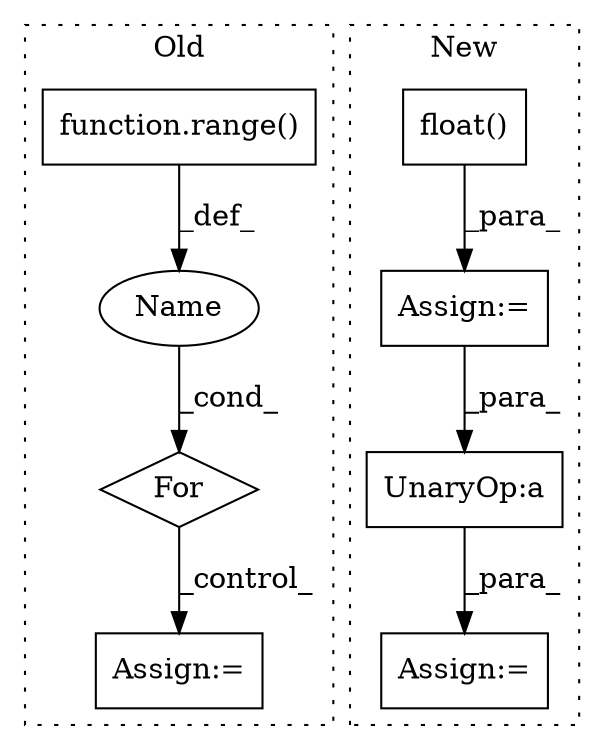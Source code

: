 digraph G {
subgraph cluster0 {
1 [label="function.range()" a="75" s="7192,7210" l="6,1" shape="box"];
3 [label="For" a="107" s="7182,7211" l="4,14" shape="diamond"];
5 [label="Assign:=" a="68" s="7287" l="3" shape="box"];
6 [label="Name" a="87" s="7186" l="2" shape="ellipse"];
label = "Old";
style="dotted";
}
subgraph cluster1 {
2 [label="float()" a="75" s="7526" l="46" shape="box"];
4 [label="UnaryOp:a" a="61" s="7734" l="21" shape="box"];
7 [label="Assign:=" a="68" s="7523" l="3" shape="box"];
8 [label="Assign:=" a="68" s="7731" l="3" shape="box"];
label = "New";
style="dotted";
}
1 -> 6 [label="_def_"];
2 -> 7 [label="_para_"];
3 -> 5 [label="_control_"];
4 -> 8 [label="_para_"];
6 -> 3 [label="_cond_"];
7 -> 4 [label="_para_"];
}